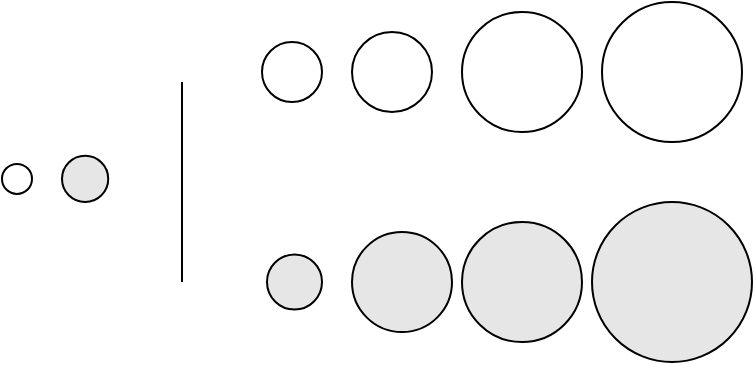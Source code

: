 <mxfile version="20.3.0" type="device" pages="3"><diagram id="S5ElkM645lKlA6l1cKPS" name="merge"><mxGraphModel dx="946" dy="672" grid="1" gridSize="10" guides="1" tooltips="1" connect="1" arrows="1" fold="1" page="1" pageScale="1" pageWidth="850" pageHeight="1100" math="0" shadow="0"><root><mxCell id="0"/><mxCell id="1" parent="0"/><mxCell id="fVAbb8LVUVGZVRUWSjaq-1" value="" style="ellipse;whiteSpace=wrap;html=1;aspect=fixed;" vertex="1" parent="1"><mxGeometry x="380" y="230" width="30" height="30" as="geometry"/></mxCell><mxCell id="fVAbb8LVUVGZVRUWSjaq-2" value="" style="ellipse;whiteSpace=wrap;html=1;aspect=fixed;" vertex="1" parent="1"><mxGeometry x="425" y="225" width="40" height="40" as="geometry"/></mxCell><mxCell id="fVAbb8LVUVGZVRUWSjaq-3" value="" style="ellipse;whiteSpace=wrap;html=1;aspect=fixed;" vertex="1" parent="1"><mxGeometry x="480" y="215" width="60" height="60" as="geometry"/></mxCell><mxCell id="fVAbb8LVUVGZVRUWSjaq-4" value="" style="ellipse;whiteSpace=wrap;html=1;aspect=fixed;" vertex="1" parent="1"><mxGeometry x="550" y="210" width="70" height="70" as="geometry"/></mxCell><mxCell id="fVAbb8LVUVGZVRUWSjaq-5" value="" style="ellipse;whiteSpace=wrap;html=1;aspect=fixed;fillColor=#E6E6E6;" vertex="1" parent="1"><mxGeometry x="382.5" y="336.25" width="27.5" height="27.5" as="geometry"/></mxCell><mxCell id="fVAbb8LVUVGZVRUWSjaq-6" value="" style="ellipse;whiteSpace=wrap;html=1;aspect=fixed;fillColor=#E6E6E6;" vertex="1" parent="1"><mxGeometry x="425" y="325" width="50" height="50" as="geometry"/></mxCell><mxCell id="fVAbb8LVUVGZVRUWSjaq-7" value="" style="ellipse;whiteSpace=wrap;html=1;aspect=fixed;fillColor=#E6E6E6;" vertex="1" parent="1"><mxGeometry x="480" y="320" width="60" height="60" as="geometry"/></mxCell><mxCell id="fVAbb8LVUVGZVRUWSjaq-8" value="" style="ellipse;whiteSpace=wrap;html=1;aspect=fixed;fillColor=#E6E6E6;" vertex="1" parent="1"><mxGeometry x="545" y="310" width="80" height="80" as="geometry"/></mxCell><mxCell id="fVAbb8LVUVGZVRUWSjaq-9" value="" style="ellipse;whiteSpace=wrap;html=1;aspect=fixed;" vertex="1" parent="1"><mxGeometry x="250" y="290.94" width="15" height="15" as="geometry"/></mxCell><mxCell id="fVAbb8LVUVGZVRUWSjaq-12" value="" style="ellipse;whiteSpace=wrap;html=1;aspect=fixed;fillColor=#E6E6E6;" vertex="1" parent="1"><mxGeometry x="280" y="286.88" width="23.12" height="23.12" as="geometry"/></mxCell><mxCell id="fVAbb8LVUVGZVRUWSjaq-13" value="" style="endArrow=none;html=1;rounded=0;" edge="1" parent="1"><mxGeometry width="50" height="50" relative="1" as="geometry"><mxPoint x="340" y="350" as="sourcePoint"/><mxPoint x="340" y="250" as="targetPoint"/></mxGeometry></mxCell></root></mxGraphModel></diagram><diagram id="sFBSC9JI7wy2Wy8I70i-" name="work area 1"><mxGraphModel dx="946" dy="672" grid="1" gridSize="10" guides="1" tooltips="1" connect="1" arrows="1" fold="1" page="1" pageScale="1" pageWidth="850" pageHeight="1100" math="0" shadow="0"><root><mxCell id="0"/><mxCell id="1" parent="0"/><mxCell id="xLVihlJHl5eZsSiD1LyH-1" value="&lt;i&gt;B&lt;/i&gt;: 1/4&lt;br&gt;sorted" style="rounded=0;whiteSpace=wrap;html=1;fillColor=#E6E6E6;fontSize=17;fontFamily=Times New Roman;" vertex="1" parent="1"><mxGeometry x="305" y="160" width="120" height="60" as="geometry"/></mxCell><mxCell id="xLVihlJHl5eZsSiD1LyH-2" value="1/4&lt;br&gt;work area" style="rounded=0;whiteSpace=wrap;html=1;fontSize=17;fontFamily=Times New Roman;" vertex="1" parent="1"><mxGeometry x="185" y="160" width="120" height="60" as="geometry"/></mxCell><mxCell id="xLVihlJHl5eZsSiD1LyH-3" value="&lt;i&gt;A&lt;/i&gt;: 1/2&lt;br&gt;sorted" style="rounded=0;whiteSpace=wrap;html=1;fillColor=#E6E6E6;fontSize=17;fontFamily=Times New Roman;" vertex="1" parent="1"><mxGeometry x="425" y="160" width="240" height="60" as="geometry"/></mxCell></root></mxGraphModel></diagram><diagram id="Qe6csq9e04Aq5G6qgZ7i" name="work area 2"><mxGraphModel dx="946" dy="672" grid="1" gridSize="10" guides="1" tooltips="1" connect="1" arrows="1" fold="1" page="1" pageScale="1" pageWidth="850" pageHeight="1100" math="0" shadow="0"><root><mxCell id="0"/><mxCell id="1" parent="0"/><mxCell id="gQ7xu0Z3LkI8FZ-298Hh-1" value="&lt;i&gt;B&lt;/i&gt;: 1/4&lt;br&gt;sorted" style="rounded=0;whiteSpace=wrap;html=1;fillColor=#E6E6E6;fontSize=17;fontFamily=Times New Roman;" vertex="1" parent="1"><mxGeometry x="185" y="160" width="120" height="60" as="geometry"/></mxCell><mxCell id="gQ7xu0Z3LkI8FZ-298Hh-2" value="1/4&lt;br&gt;work area" style="rounded=0;whiteSpace=wrap;html=1;fontSize=17;fontFamily=Times New Roman;" vertex="1" parent="1"><mxGeometry x="305" y="160" width="120" height="60" as="geometry"/></mxCell><mxCell id="gQ7xu0Z3LkI8FZ-298Hh-3" value="&lt;i&gt;A&lt;/i&gt;: 1/2&lt;br&gt;sorted" style="rounded=0;whiteSpace=wrap;html=1;fillColor=#E6E6E6;fontSize=17;fontFamily=Times New Roman;" vertex="1" parent="1"><mxGeometry x="425" y="160" width="240" height="60" as="geometry"/></mxCell><mxCell id="gQ7xu0Z3LkI8FZ-298Hh-5" value="1/4&lt;br&gt;work area" style="rounded=0;whiteSpace=wrap;html=1;fontSize=17;fontFamily=Times New Roman;" vertex="1" parent="1"><mxGeometry x="185" y="310" width="120" height="60" as="geometry"/></mxCell><mxCell id="gQ7xu0Z3LkI8FZ-298Hh-6" value="&lt;i&gt;merge A, B&lt;/i&gt;: 3/4&lt;br&gt;sorted" style="rounded=0;whiteSpace=wrap;html=1;fillColor=#E6E6E6;fontSize=17;fontFamily=Times New Roman;" vertex="1" parent="1"><mxGeometry x="300" y="310" width="360" height="60" as="geometry"/></mxCell></root></mxGraphModel></diagram></mxfile>